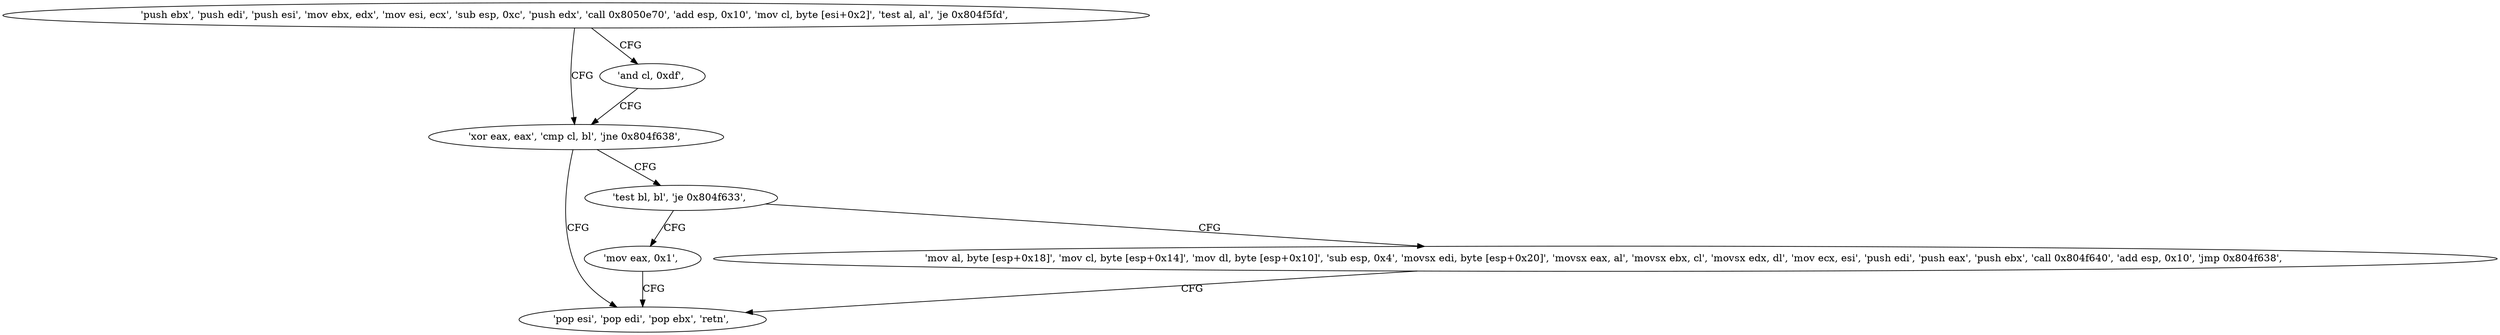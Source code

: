 digraph "func" {
"134542816" [label = "'push ebx', 'push edi', 'push esi', 'mov ebx, edx', 'mov esi, ecx', 'sub esp, 0xc', 'push edx', 'call 0x8050e70', 'add esp, 0x10', 'mov cl, byte [esi+0x2]', 'test al, al', 'je 0x804f5fd', " ]
"134542845" [label = "'xor eax, eax', 'cmp cl, bl', 'jne 0x804f638', " ]
"134542842" [label = "'and cl, 0xdf', " ]
"134542904" [label = "'pop esi', 'pop edi', 'pop ebx', 'retn', " ]
"134542851" [label = "'test bl, bl', 'je 0x804f633', " ]
"134542899" [label = "'mov eax, 0x1', " ]
"134542855" [label = "'mov al, byte [esp+0x18]', 'mov cl, byte [esp+0x14]', 'mov dl, byte [esp+0x10]', 'sub esp, 0x4', 'movsx edi, byte [esp+0x20]', 'movsx eax, al', 'movsx ebx, cl', 'movsx edx, dl', 'mov ecx, esi', 'push edi', 'push eax', 'push ebx', 'call 0x804f640', 'add esp, 0x10', 'jmp 0x804f638', " ]
"134542816" -> "134542845" [ label = "CFG" ]
"134542816" -> "134542842" [ label = "CFG" ]
"134542845" -> "134542904" [ label = "CFG" ]
"134542845" -> "134542851" [ label = "CFG" ]
"134542842" -> "134542845" [ label = "CFG" ]
"134542851" -> "134542899" [ label = "CFG" ]
"134542851" -> "134542855" [ label = "CFG" ]
"134542899" -> "134542904" [ label = "CFG" ]
"134542855" -> "134542904" [ label = "CFG" ]
}
